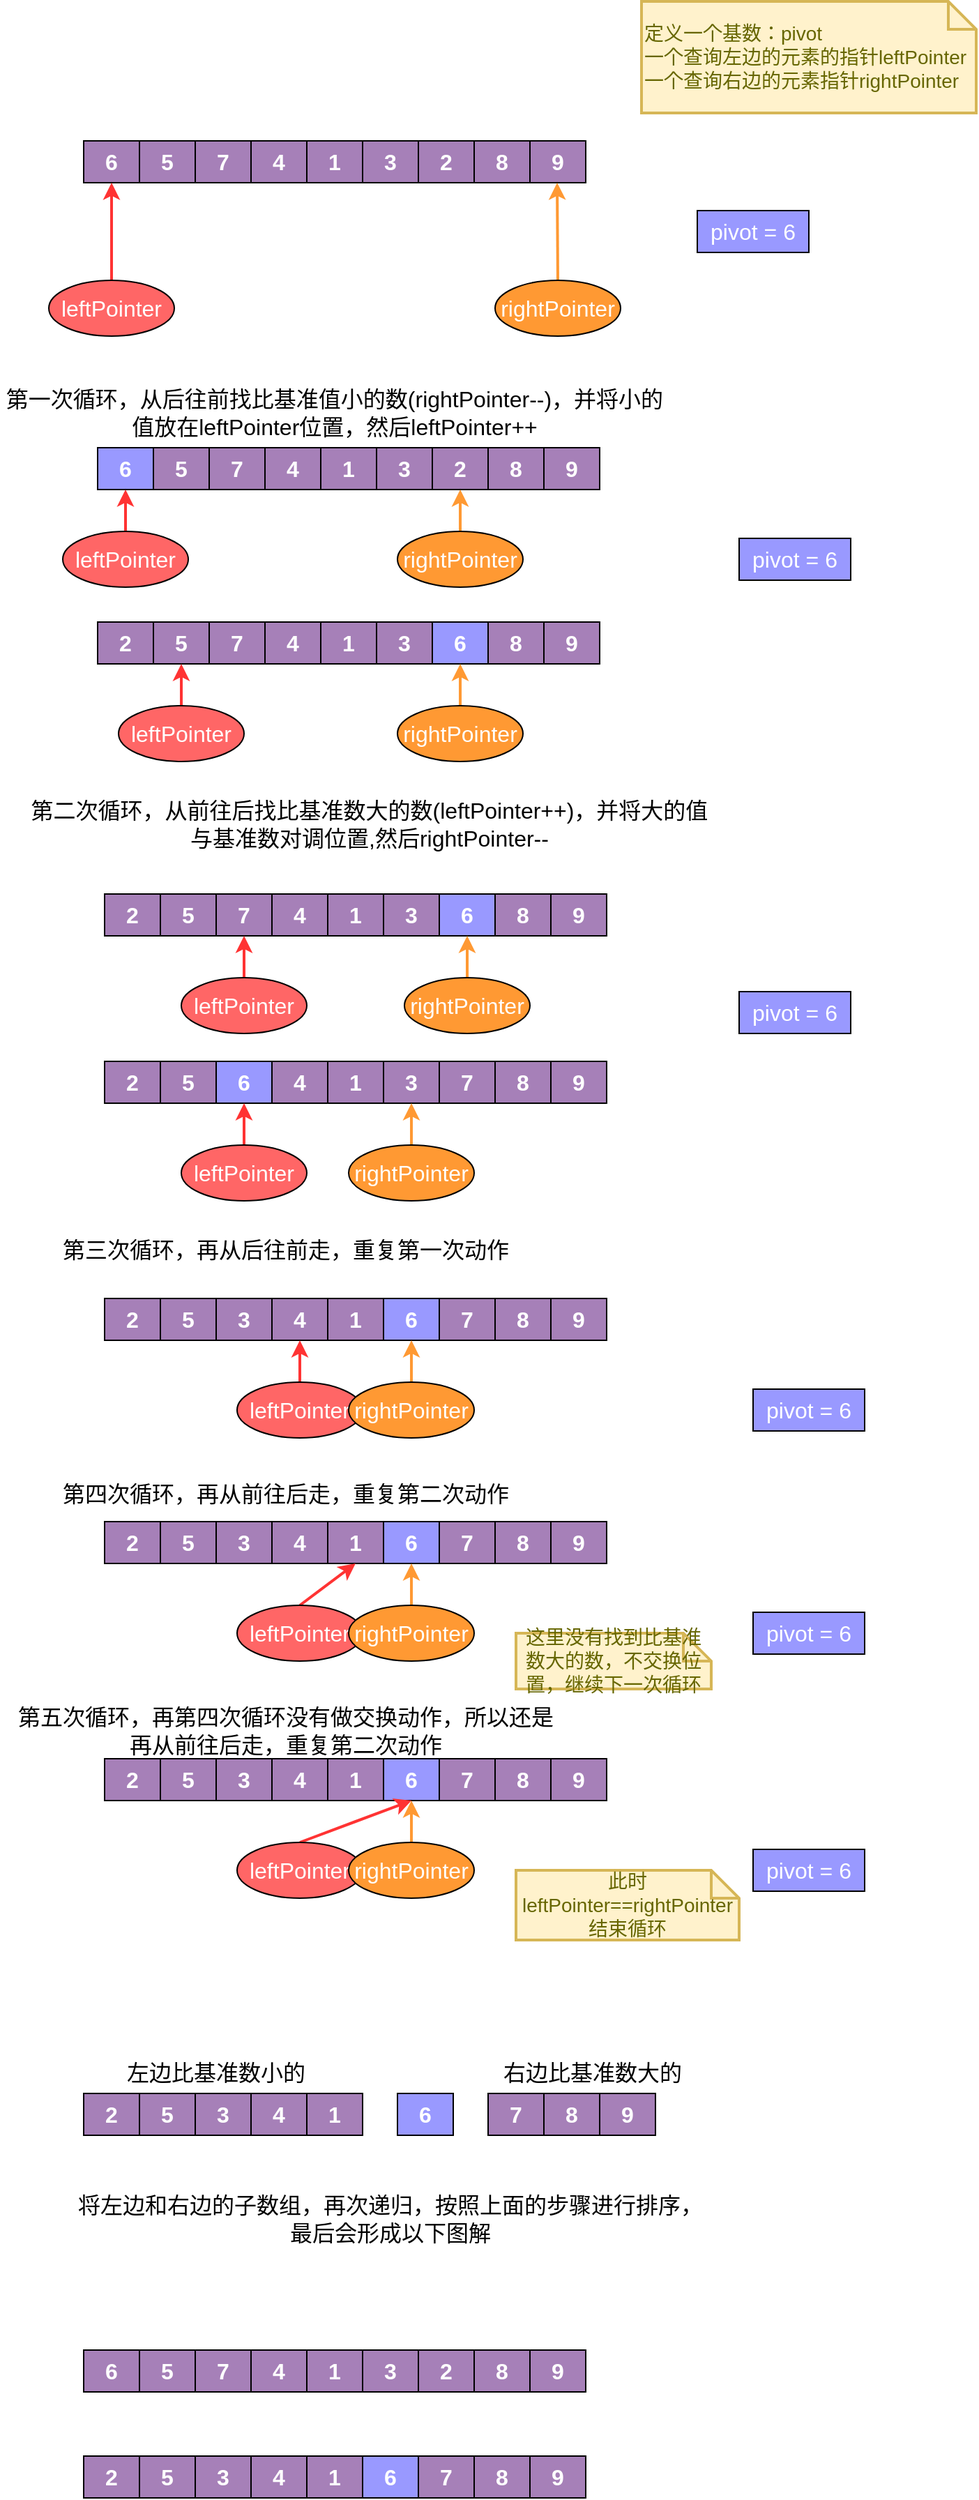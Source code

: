 <mxfile version="15.6.8" type="github">
  <diagram id="ATivfeKOni3P2LOzAWiQ" name="快速排序">
    <mxGraphModel dx="642" dy="460" grid="1" gridSize="10" guides="1" tooltips="1" connect="1" arrows="1" fold="1" page="1" pageScale="1" pageWidth="827" pageHeight="1169" math="0" shadow="0">
      <root>
        <mxCell id="0" />
        <mxCell id="1" parent="0" />
        <mxCell id="R9cgglhznIyMTxW2har4-1" value="6" style="rounded=0;whiteSpace=wrap;html=1;fillColor=#A680B8;fontColor=#FFFFFF;fontSize=16;fontStyle=1" vertex="1" parent="1">
          <mxGeometry x="90" y="140" width="40" height="30" as="geometry" />
        </mxCell>
        <mxCell id="R9cgglhznIyMTxW2har4-2" value="5" style="rounded=0;whiteSpace=wrap;html=1;fillColor=#A680B8;fontColor=#FFFFFF;fontSize=16;fontStyle=1" vertex="1" parent="1">
          <mxGeometry x="130" y="140" width="40" height="30" as="geometry" />
        </mxCell>
        <mxCell id="R9cgglhznIyMTxW2har4-3" value="7" style="rounded=0;whiteSpace=wrap;html=1;fillColor=#A680B8;fontColor=#FFFFFF;fontSize=16;fontStyle=1" vertex="1" parent="1">
          <mxGeometry x="170" y="140" width="40" height="30" as="geometry" />
        </mxCell>
        <mxCell id="R9cgglhznIyMTxW2har4-4" value="4" style="rounded=0;whiteSpace=wrap;html=1;fillColor=#A680B8;fontColor=#FFFFFF;fontSize=16;fontStyle=1" vertex="1" parent="1">
          <mxGeometry x="210" y="140" width="40" height="30" as="geometry" />
        </mxCell>
        <mxCell id="R9cgglhznIyMTxW2har4-5" value="1" style="rounded=0;whiteSpace=wrap;html=1;fillColor=#A680B8;fontColor=#FFFFFF;fontSize=16;fontStyle=1" vertex="1" parent="1">
          <mxGeometry x="250" y="140" width="40" height="30" as="geometry" />
        </mxCell>
        <mxCell id="R9cgglhznIyMTxW2har4-6" value="3" style="rounded=0;whiteSpace=wrap;html=1;fillColor=#A680B8;fontColor=#FFFFFF;fontSize=16;fontStyle=1" vertex="1" parent="1">
          <mxGeometry x="290" y="140" width="40" height="30" as="geometry" />
        </mxCell>
        <mxCell id="R9cgglhznIyMTxW2har4-7" value="2" style="rounded=0;whiteSpace=wrap;html=1;fillColor=#A680B8;fontColor=#FFFFFF;fontSize=16;fontStyle=1" vertex="1" parent="1">
          <mxGeometry x="330" y="140" width="40" height="30" as="geometry" />
        </mxCell>
        <mxCell id="R9cgglhznIyMTxW2har4-8" value="8" style="rounded=0;whiteSpace=wrap;html=1;fillColor=#A680B8;fontColor=#FFFFFF;fontSize=16;fontStyle=1" vertex="1" parent="1">
          <mxGeometry x="370" y="140" width="40" height="30" as="geometry" />
        </mxCell>
        <mxCell id="R9cgglhznIyMTxW2har4-9" value="9" style="rounded=0;whiteSpace=wrap;html=1;fillColor=#A680B8;fontColor=#FFFFFF;fontSize=16;fontStyle=1" vertex="1" parent="1">
          <mxGeometry x="410" y="140" width="40" height="30" as="geometry" />
        </mxCell>
        <mxCell id="R9cgglhznIyMTxW2har4-13" value="定义一个基数：pivot&lt;br&gt;一个查询左边的元素的指针leftPointer&lt;br&gt;一个查询右边的元素指针rightPointer" style="shape=note;strokeWidth=2;fontSize=14;size=20;whiteSpace=wrap;html=1;fillColor=#fff2cc;strokeColor=#d6b656;fontColor=#666600;rounded=0;verticalAlign=middle;align=left;" vertex="1" parent="1">
          <mxGeometry x="490" y="40" width="240" height="80" as="geometry" />
        </mxCell>
        <mxCell id="R9cgglhznIyMTxW2har4-14" value="pivot = 6" style="rounded=0;whiteSpace=wrap;html=1;fontSize=16;fontColor=#FFFFFF;fillColor=#9999FF;align=center;" vertex="1" parent="1">
          <mxGeometry x="530" y="190" width="80" height="30" as="geometry" />
        </mxCell>
        <mxCell id="R9cgglhznIyMTxW2har4-15" value="" style="endArrow=classic;html=1;rounded=0;fontSize=16;fontColor=#FFFFFF;entryX=0.5;entryY=1;entryDx=0;entryDy=0;strokeWidth=2;strokeColor=#FF3333;exitX=0.5;exitY=0;exitDx=0;exitDy=0;" edge="1" parent="1" source="R9cgglhznIyMTxW2har4-17" target="R9cgglhznIyMTxW2har4-1">
          <mxGeometry width="50" height="50" relative="1" as="geometry">
            <mxPoint x="110" y="220" as="sourcePoint" />
            <mxPoint x="110" y="280" as="targetPoint" />
          </mxGeometry>
        </mxCell>
        <mxCell id="R9cgglhznIyMTxW2har4-16" value="" style="endArrow=classic;html=1;rounded=0;fontSize=16;fontColor=#FFFFFF;entryX=0.5;entryY=1;entryDx=0;entryDy=0;strokeWidth=2;strokeColor=#FF9933;exitX=0.5;exitY=0;exitDx=0;exitDy=0;fillColor=#FFB366;" edge="1" parent="1" source="R9cgglhznIyMTxW2har4-18">
          <mxGeometry width="50" height="50" relative="1" as="geometry">
            <mxPoint x="429.5" y="240" as="sourcePoint" />
            <mxPoint x="429.5" y="170" as="targetPoint" />
          </mxGeometry>
        </mxCell>
        <mxCell id="R9cgglhznIyMTxW2har4-17" value="leftPointer" style="ellipse;whiteSpace=wrap;html=1;fontSize=16;fontColor=#FFFFFF;fillColor=#FF6666;align=center;" vertex="1" parent="1">
          <mxGeometry x="65" y="240" width="90" height="40" as="geometry" />
        </mxCell>
        <mxCell id="R9cgglhznIyMTxW2har4-18" value="rightPointer" style="ellipse;whiteSpace=wrap;html=1;fontSize=16;fontColor=#FFFFFF;fillColor=#FF9933;align=center;" vertex="1" parent="1">
          <mxGeometry x="385" y="240" width="90" height="40" as="geometry" />
        </mxCell>
        <mxCell id="R9cgglhznIyMTxW2har4-19" value="&lt;font color=&quot;#000000&quot;&gt;第一次循环，从后往前找比基准值小的数(rightPointer--)，并将小的值放在leftPointer位置，然后leftPointer++&lt;/font&gt;" style="text;html=1;strokeColor=none;fillColor=none;align=center;verticalAlign=middle;whiteSpace=wrap;rounded=0;fontSize=16;fontColor=#FFFFFF;" vertex="1" parent="1">
          <mxGeometry x="30" y="320" width="480" height="30" as="geometry" />
        </mxCell>
        <mxCell id="R9cgglhznIyMTxW2har4-21" value="6" style="rounded=0;whiteSpace=wrap;html=1;fillColor=#9999FF;fontColor=#FFFFFF;fontSize=16;fontStyle=1" vertex="1" parent="1">
          <mxGeometry x="100" y="360" width="40" height="30" as="geometry" />
        </mxCell>
        <mxCell id="R9cgglhznIyMTxW2har4-22" value="5" style="rounded=0;whiteSpace=wrap;html=1;fillColor=#A680B8;fontColor=#FFFFFF;fontSize=16;fontStyle=1" vertex="1" parent="1">
          <mxGeometry x="140" y="360" width="40" height="30" as="geometry" />
        </mxCell>
        <mxCell id="R9cgglhznIyMTxW2har4-23" value="7" style="rounded=0;whiteSpace=wrap;html=1;fillColor=#A680B8;fontColor=#FFFFFF;fontSize=16;fontStyle=1" vertex="1" parent="1">
          <mxGeometry x="180" y="360" width="40" height="30" as="geometry" />
        </mxCell>
        <mxCell id="R9cgglhznIyMTxW2har4-24" value="4" style="rounded=0;whiteSpace=wrap;html=1;fillColor=#A680B8;fontColor=#FFFFFF;fontSize=16;fontStyle=1" vertex="1" parent="1">
          <mxGeometry x="220" y="360" width="40" height="30" as="geometry" />
        </mxCell>
        <mxCell id="R9cgglhznIyMTxW2har4-25" value="1" style="rounded=0;whiteSpace=wrap;html=1;fillColor=#A680B8;fontColor=#FFFFFF;fontSize=16;fontStyle=1" vertex="1" parent="1">
          <mxGeometry x="260" y="360" width="40" height="30" as="geometry" />
        </mxCell>
        <mxCell id="R9cgglhznIyMTxW2har4-26" value="3" style="rounded=0;whiteSpace=wrap;html=1;fillColor=#A680B8;fontColor=#FFFFFF;fontSize=16;fontStyle=1" vertex="1" parent="1">
          <mxGeometry x="300" y="360" width="40" height="30" as="geometry" />
        </mxCell>
        <mxCell id="R9cgglhznIyMTxW2har4-27" value="2" style="rounded=0;whiteSpace=wrap;html=1;fillColor=#A680B8;fontColor=#FFFFFF;fontSize=16;fontStyle=1" vertex="1" parent="1">
          <mxGeometry x="340" y="360" width="40" height="30" as="geometry" />
        </mxCell>
        <mxCell id="R9cgglhznIyMTxW2har4-28" value="8" style="rounded=0;whiteSpace=wrap;html=1;fillColor=#A680B8;fontColor=#FFFFFF;fontSize=16;fontStyle=1" vertex="1" parent="1">
          <mxGeometry x="380" y="360" width="40" height="30" as="geometry" />
        </mxCell>
        <mxCell id="R9cgglhznIyMTxW2har4-29" value="9" style="rounded=0;whiteSpace=wrap;html=1;fillColor=#A680B8;fontColor=#FFFFFF;fontSize=16;fontStyle=1" vertex="1" parent="1">
          <mxGeometry x="420" y="360" width="40" height="30" as="geometry" />
        </mxCell>
        <mxCell id="R9cgglhznIyMTxW2har4-30" value="" style="endArrow=classic;html=1;rounded=0;fontSize=16;fontColor=#FFFFFF;entryX=0.5;entryY=1;entryDx=0;entryDy=0;strokeWidth=2;strokeColor=#FF3333;exitX=0.5;exitY=0;exitDx=0;exitDy=0;" edge="1" parent="1" source="R9cgglhznIyMTxW2har4-32" target="R9cgglhznIyMTxW2har4-21">
          <mxGeometry width="50" height="50" relative="1" as="geometry">
            <mxPoint x="120" y="440" as="sourcePoint" />
            <mxPoint x="120" y="500" as="targetPoint" />
          </mxGeometry>
        </mxCell>
        <mxCell id="R9cgglhznIyMTxW2har4-31" value="" style="endArrow=classic;html=1;rounded=0;fontSize=16;fontColor=#FFFFFF;entryX=0.5;entryY=1;entryDx=0;entryDy=0;strokeWidth=2;strokeColor=#FF9933;exitX=0.5;exitY=0;exitDx=0;exitDy=0;fillColor=#FFB366;" edge="1" parent="1" source="R9cgglhznIyMTxW2har4-33" target="R9cgglhznIyMTxW2har4-27">
          <mxGeometry width="50" height="50" relative="1" as="geometry">
            <mxPoint x="439.5" y="460" as="sourcePoint" />
            <mxPoint x="439.5" y="390" as="targetPoint" />
          </mxGeometry>
        </mxCell>
        <mxCell id="R9cgglhznIyMTxW2har4-32" value="leftPointer" style="ellipse;whiteSpace=wrap;html=1;fontSize=16;fontColor=#FFFFFF;fillColor=#FF6666;align=center;" vertex="1" parent="1">
          <mxGeometry x="75" y="420" width="90" height="40" as="geometry" />
        </mxCell>
        <mxCell id="R9cgglhznIyMTxW2har4-33" value="rightPointer" style="ellipse;whiteSpace=wrap;html=1;fontSize=16;fontColor=#FFFFFF;fillColor=#FF9933;align=center;" vertex="1" parent="1">
          <mxGeometry x="315" y="420" width="90" height="40" as="geometry" />
        </mxCell>
        <mxCell id="R9cgglhznIyMTxW2har4-34" value="pivot = 6" style="rounded=0;whiteSpace=wrap;html=1;fontSize=16;fontColor=#FFFFFF;fillColor=#9999FF;align=center;" vertex="1" parent="1">
          <mxGeometry x="560" y="425" width="80" height="30" as="geometry" />
        </mxCell>
        <mxCell id="R9cgglhznIyMTxW2har4-35" value="2" style="rounded=0;whiteSpace=wrap;html=1;fillColor=#A680B8;fontColor=#FFFFFF;fontSize=16;fontStyle=1" vertex="1" parent="1">
          <mxGeometry x="100" y="485" width="40" height="30" as="geometry" />
        </mxCell>
        <mxCell id="R9cgglhznIyMTxW2har4-36" value="5" style="rounded=0;whiteSpace=wrap;html=1;fillColor=#A680B8;fontColor=#FFFFFF;fontSize=16;fontStyle=1" vertex="1" parent="1">
          <mxGeometry x="140" y="485" width="40" height="30" as="geometry" />
        </mxCell>
        <mxCell id="R9cgglhznIyMTxW2har4-37" value="7" style="rounded=0;whiteSpace=wrap;html=1;fillColor=#A680B8;fontColor=#FFFFFF;fontSize=16;fontStyle=1" vertex="1" parent="1">
          <mxGeometry x="180" y="485" width="40" height="30" as="geometry" />
        </mxCell>
        <mxCell id="R9cgglhznIyMTxW2har4-38" value="4" style="rounded=0;whiteSpace=wrap;html=1;fillColor=#A680B8;fontColor=#FFFFFF;fontSize=16;fontStyle=1" vertex="1" parent="1">
          <mxGeometry x="220" y="485" width="40" height="30" as="geometry" />
        </mxCell>
        <mxCell id="R9cgglhznIyMTxW2har4-39" value="1" style="rounded=0;whiteSpace=wrap;html=1;fillColor=#A680B8;fontColor=#FFFFFF;fontSize=16;fontStyle=1" vertex="1" parent="1">
          <mxGeometry x="260" y="485" width="40" height="30" as="geometry" />
        </mxCell>
        <mxCell id="R9cgglhznIyMTxW2har4-40" value="3" style="rounded=0;whiteSpace=wrap;html=1;fillColor=#A680B8;fontColor=#FFFFFF;fontSize=16;fontStyle=1" vertex="1" parent="1">
          <mxGeometry x="300" y="485" width="40" height="30" as="geometry" />
        </mxCell>
        <mxCell id="R9cgglhznIyMTxW2har4-41" value="6" style="rounded=0;whiteSpace=wrap;html=1;fillColor=#9999FF;fontColor=#FFFFFF;fontSize=16;fontStyle=1" vertex="1" parent="1">
          <mxGeometry x="340" y="485" width="40" height="30" as="geometry" />
        </mxCell>
        <mxCell id="R9cgglhznIyMTxW2har4-42" value="8" style="rounded=0;whiteSpace=wrap;html=1;fillColor=#A680B8;fontColor=#FFFFFF;fontSize=16;fontStyle=1" vertex="1" parent="1">
          <mxGeometry x="380" y="485" width="40" height="30" as="geometry" />
        </mxCell>
        <mxCell id="R9cgglhznIyMTxW2har4-43" value="9" style="rounded=0;whiteSpace=wrap;html=1;fillColor=#A680B8;fontColor=#FFFFFF;fontSize=16;fontStyle=1" vertex="1" parent="1">
          <mxGeometry x="420" y="485" width="40" height="30" as="geometry" />
        </mxCell>
        <mxCell id="R9cgglhznIyMTxW2har4-44" value="" style="endArrow=classic;html=1;rounded=0;fontSize=16;fontColor=#FFFFFF;entryX=0.5;entryY=1;entryDx=0;entryDy=0;strokeWidth=2;strokeColor=#FF3333;exitX=0.5;exitY=0;exitDx=0;exitDy=0;" edge="1" parent="1" source="R9cgglhznIyMTxW2har4-46" target="R9cgglhznIyMTxW2har4-36">
          <mxGeometry width="50" height="50" relative="1" as="geometry">
            <mxPoint x="120" y="565" as="sourcePoint" />
            <mxPoint x="120" y="625" as="targetPoint" />
          </mxGeometry>
        </mxCell>
        <mxCell id="R9cgglhznIyMTxW2har4-45" value="" style="endArrow=classic;html=1;rounded=0;fontSize=16;fontColor=#FFFFFF;entryX=0.5;entryY=1;entryDx=0;entryDy=0;strokeWidth=2;strokeColor=#FF9933;exitX=0.5;exitY=0;exitDx=0;exitDy=0;fillColor=#FFB366;" edge="1" parent="1" source="R9cgglhznIyMTxW2har4-47" target="R9cgglhznIyMTxW2har4-41">
          <mxGeometry width="50" height="50" relative="1" as="geometry">
            <mxPoint x="439.5" y="585" as="sourcePoint" />
            <mxPoint x="439.5" y="515" as="targetPoint" />
          </mxGeometry>
        </mxCell>
        <mxCell id="R9cgglhznIyMTxW2har4-46" value="leftPointer" style="ellipse;whiteSpace=wrap;html=1;fontSize=16;fontColor=#FFFFFF;fillColor=#FF6666;align=center;" vertex="1" parent="1">
          <mxGeometry x="115" y="545" width="90" height="40" as="geometry" />
        </mxCell>
        <mxCell id="R9cgglhznIyMTxW2har4-47" value="rightPointer" style="ellipse;whiteSpace=wrap;html=1;fontSize=16;fontColor=#FFFFFF;fillColor=#FF9933;align=center;" vertex="1" parent="1">
          <mxGeometry x="315" y="545" width="90" height="40" as="geometry" />
        </mxCell>
        <mxCell id="R9cgglhznIyMTxW2har4-48" value="第二次循环，从前往后找比基准数大的数(leftPointer++)，并将大的值与基准数对调位置,然后rightPointer--" style="text;html=1;strokeColor=none;fillColor=none;align=center;verticalAlign=middle;whiteSpace=wrap;rounded=0;fontSize=16;fontColor=#000000;" vertex="1" parent="1">
          <mxGeometry x="50" y="610" width="490" height="40" as="geometry" />
        </mxCell>
        <mxCell id="R9cgglhznIyMTxW2har4-49" value="2" style="rounded=0;whiteSpace=wrap;html=1;fillColor=#A680B8;fontColor=#FFFFFF;fontSize=16;fontStyle=1" vertex="1" parent="1">
          <mxGeometry x="105" y="680" width="40" height="30" as="geometry" />
        </mxCell>
        <mxCell id="R9cgglhznIyMTxW2har4-50" value="5" style="rounded=0;whiteSpace=wrap;html=1;fillColor=#A680B8;fontColor=#FFFFFF;fontSize=16;fontStyle=1" vertex="1" parent="1">
          <mxGeometry x="145" y="680" width="40" height="30" as="geometry" />
        </mxCell>
        <mxCell id="R9cgglhznIyMTxW2har4-51" value="7" style="rounded=0;whiteSpace=wrap;html=1;fillColor=#A680B8;fontColor=#FFFFFF;fontSize=16;fontStyle=1" vertex="1" parent="1">
          <mxGeometry x="185" y="680" width="40" height="30" as="geometry" />
        </mxCell>
        <mxCell id="R9cgglhznIyMTxW2har4-52" value="4" style="rounded=0;whiteSpace=wrap;html=1;fillColor=#A680B8;fontColor=#FFFFFF;fontSize=16;fontStyle=1" vertex="1" parent="1">
          <mxGeometry x="225" y="680" width="40" height="30" as="geometry" />
        </mxCell>
        <mxCell id="R9cgglhznIyMTxW2har4-53" value="1" style="rounded=0;whiteSpace=wrap;html=1;fillColor=#A680B8;fontColor=#FFFFFF;fontSize=16;fontStyle=1" vertex="1" parent="1">
          <mxGeometry x="265" y="680" width="40" height="30" as="geometry" />
        </mxCell>
        <mxCell id="R9cgglhznIyMTxW2har4-54" value="3" style="rounded=0;whiteSpace=wrap;html=1;fillColor=#A680B8;fontColor=#FFFFFF;fontSize=16;fontStyle=1" vertex="1" parent="1">
          <mxGeometry x="305" y="680" width="40" height="30" as="geometry" />
        </mxCell>
        <mxCell id="R9cgglhznIyMTxW2har4-55" value="6" style="rounded=0;whiteSpace=wrap;html=1;fillColor=#9999FF;fontColor=#FFFFFF;fontSize=16;fontStyle=1" vertex="1" parent="1">
          <mxGeometry x="345" y="680" width="40" height="30" as="geometry" />
        </mxCell>
        <mxCell id="R9cgglhznIyMTxW2har4-56" value="8" style="rounded=0;whiteSpace=wrap;html=1;fillColor=#A680B8;fontColor=#FFFFFF;fontSize=16;fontStyle=1" vertex="1" parent="1">
          <mxGeometry x="385" y="680" width="40" height="30" as="geometry" />
        </mxCell>
        <mxCell id="R9cgglhznIyMTxW2har4-57" value="9" style="rounded=0;whiteSpace=wrap;html=1;fillColor=#A680B8;fontColor=#FFFFFF;fontSize=16;fontStyle=1" vertex="1" parent="1">
          <mxGeometry x="425" y="680" width="40" height="30" as="geometry" />
        </mxCell>
        <mxCell id="R9cgglhznIyMTxW2har4-58" value="" style="endArrow=classic;html=1;rounded=0;fontSize=16;fontColor=#FFFFFF;entryX=0.5;entryY=1;entryDx=0;entryDy=0;strokeWidth=2;strokeColor=#FF3333;exitX=0.5;exitY=0;exitDx=0;exitDy=0;" edge="1" parent="1" source="R9cgglhznIyMTxW2har4-60" target="R9cgglhznIyMTxW2har4-51">
          <mxGeometry width="50" height="50" relative="1" as="geometry">
            <mxPoint x="125" y="760" as="sourcePoint" />
            <mxPoint x="125" y="820" as="targetPoint" />
          </mxGeometry>
        </mxCell>
        <mxCell id="R9cgglhznIyMTxW2har4-59" value="" style="endArrow=classic;html=1;rounded=0;fontSize=16;fontColor=#FFFFFF;entryX=0.5;entryY=1;entryDx=0;entryDy=0;strokeWidth=2;strokeColor=#FF9933;exitX=0.5;exitY=0;exitDx=0;exitDy=0;fillColor=#FFB366;" edge="1" parent="1" source="R9cgglhznIyMTxW2har4-61" target="R9cgglhznIyMTxW2har4-55">
          <mxGeometry width="50" height="50" relative="1" as="geometry">
            <mxPoint x="444.5" y="780" as="sourcePoint" />
            <mxPoint x="444.5" y="710" as="targetPoint" />
          </mxGeometry>
        </mxCell>
        <mxCell id="R9cgglhznIyMTxW2har4-60" value="leftPointer" style="ellipse;whiteSpace=wrap;html=1;fontSize=16;fontColor=#FFFFFF;fillColor=#FF6666;align=center;" vertex="1" parent="1">
          <mxGeometry x="160" y="740" width="90" height="40" as="geometry" />
        </mxCell>
        <mxCell id="R9cgglhznIyMTxW2har4-61" value="rightPointer" style="ellipse;whiteSpace=wrap;html=1;fontSize=16;fontColor=#FFFFFF;fillColor=#FF9933;align=center;" vertex="1" parent="1">
          <mxGeometry x="320" y="740" width="90" height="40" as="geometry" />
        </mxCell>
        <mxCell id="R9cgglhznIyMTxW2har4-62" value="pivot = 6" style="rounded=0;whiteSpace=wrap;html=1;fontSize=16;fontColor=#FFFFFF;fillColor=#9999FF;align=center;" vertex="1" parent="1">
          <mxGeometry x="560" y="750" width="80" height="30" as="geometry" />
        </mxCell>
        <mxCell id="R9cgglhznIyMTxW2har4-63" value="2" style="rounded=0;whiteSpace=wrap;html=1;fillColor=#A680B8;fontColor=#FFFFFF;fontSize=16;fontStyle=1" vertex="1" parent="1">
          <mxGeometry x="105" y="800" width="40" height="30" as="geometry" />
        </mxCell>
        <mxCell id="R9cgglhznIyMTxW2har4-64" value="5" style="rounded=0;whiteSpace=wrap;html=1;fillColor=#A680B8;fontColor=#FFFFFF;fontSize=16;fontStyle=1" vertex="1" parent="1">
          <mxGeometry x="145" y="800" width="40" height="30" as="geometry" />
        </mxCell>
        <mxCell id="R9cgglhznIyMTxW2har4-65" value="7" style="rounded=0;whiteSpace=wrap;html=1;fillColor=#A680B8;fontColor=#FFFFFF;fontSize=16;fontStyle=1" vertex="1" parent="1">
          <mxGeometry x="345" y="800" width="40" height="30" as="geometry" />
        </mxCell>
        <mxCell id="R9cgglhznIyMTxW2har4-66" value="4" style="rounded=0;whiteSpace=wrap;html=1;fillColor=#A680B8;fontColor=#FFFFFF;fontSize=16;fontStyle=1" vertex="1" parent="1">
          <mxGeometry x="225" y="800" width="40" height="30" as="geometry" />
        </mxCell>
        <mxCell id="R9cgglhznIyMTxW2har4-67" value="1" style="rounded=0;whiteSpace=wrap;html=1;fillColor=#A680B8;fontColor=#FFFFFF;fontSize=16;fontStyle=1" vertex="1" parent="1">
          <mxGeometry x="265" y="800" width="40" height="30" as="geometry" />
        </mxCell>
        <mxCell id="R9cgglhznIyMTxW2har4-68" value="3" style="rounded=0;whiteSpace=wrap;html=1;fillColor=#A680B8;fontColor=#FFFFFF;fontSize=16;fontStyle=1" vertex="1" parent="1">
          <mxGeometry x="305" y="800" width="40" height="30" as="geometry" />
        </mxCell>
        <mxCell id="R9cgglhznIyMTxW2har4-69" value="6" style="rounded=0;whiteSpace=wrap;html=1;fillColor=#9999FF;fontColor=#FFFFFF;fontSize=16;fontStyle=1" vertex="1" parent="1">
          <mxGeometry x="185" y="800" width="40" height="30" as="geometry" />
        </mxCell>
        <mxCell id="R9cgglhznIyMTxW2har4-70" value="8" style="rounded=0;whiteSpace=wrap;html=1;fillColor=#A680B8;fontColor=#FFFFFF;fontSize=16;fontStyle=1" vertex="1" parent="1">
          <mxGeometry x="385" y="800" width="40" height="30" as="geometry" />
        </mxCell>
        <mxCell id="R9cgglhznIyMTxW2har4-71" value="9" style="rounded=0;whiteSpace=wrap;html=1;fillColor=#A680B8;fontColor=#FFFFFF;fontSize=16;fontStyle=1" vertex="1" parent="1">
          <mxGeometry x="425" y="800" width="40" height="30" as="geometry" />
        </mxCell>
        <mxCell id="R9cgglhznIyMTxW2har4-72" value="" style="endArrow=classic;html=1;rounded=0;fontSize=16;fontColor=#FFFFFF;strokeWidth=2;strokeColor=#FF3333;exitX=0.5;exitY=0;exitDx=0;exitDy=0;entryX=0.5;entryY=1;entryDx=0;entryDy=0;" edge="1" parent="1" source="R9cgglhznIyMTxW2har4-74" target="R9cgglhznIyMTxW2har4-69">
          <mxGeometry width="50" height="50" relative="1" as="geometry">
            <mxPoint x="125" y="880" as="sourcePoint" />
            <mxPoint x="250" y="850" as="targetPoint" />
          </mxGeometry>
        </mxCell>
        <mxCell id="R9cgglhznIyMTxW2har4-73" value="" style="endArrow=classic;html=1;rounded=0;fontSize=16;fontColor=#FFFFFF;strokeWidth=2;strokeColor=#FF9933;exitX=0.5;exitY=0;exitDx=0;exitDy=0;fillColor=#FFB366;entryX=0.5;entryY=1;entryDx=0;entryDy=0;" edge="1" parent="1" source="R9cgglhznIyMTxW2har4-75" target="R9cgglhznIyMTxW2har4-68">
          <mxGeometry width="50" height="50" relative="1" as="geometry">
            <mxPoint x="444.5" y="900" as="sourcePoint" />
            <mxPoint x="365" y="940" as="targetPoint" />
          </mxGeometry>
        </mxCell>
        <mxCell id="R9cgglhznIyMTxW2har4-74" value="leftPointer" style="ellipse;whiteSpace=wrap;html=1;fontSize=16;fontColor=#FFFFFF;fillColor=#FF6666;align=center;" vertex="1" parent="1">
          <mxGeometry x="160" y="860" width="90" height="40" as="geometry" />
        </mxCell>
        <mxCell id="R9cgglhznIyMTxW2har4-75" value="rightPointer" style="ellipse;whiteSpace=wrap;html=1;fontSize=16;fontColor=#FFFFFF;fillColor=#FF9933;align=center;" vertex="1" parent="1">
          <mxGeometry x="280" y="860" width="90" height="40" as="geometry" />
        </mxCell>
        <mxCell id="R9cgglhznIyMTxW2har4-76" value="第三次循环，再从后往前走，重复第一次动作" style="text;html=1;strokeColor=none;fillColor=none;align=center;verticalAlign=middle;whiteSpace=wrap;rounded=0;fontSize=16;fontColor=#000000;" vertex="1" parent="1">
          <mxGeometry x="70" y="920" width="330" height="30" as="geometry" />
        </mxCell>
        <mxCell id="R9cgglhznIyMTxW2har4-77" value="2" style="rounded=0;whiteSpace=wrap;html=1;fillColor=#A680B8;fontColor=#FFFFFF;fontSize=16;fontStyle=1" vertex="1" parent="1">
          <mxGeometry x="105" y="970" width="40" height="30" as="geometry" />
        </mxCell>
        <mxCell id="R9cgglhznIyMTxW2har4-78" value="5" style="rounded=0;whiteSpace=wrap;html=1;fillColor=#A680B8;fontColor=#FFFFFF;fontSize=16;fontStyle=1" vertex="1" parent="1">
          <mxGeometry x="145" y="970" width="40" height="30" as="geometry" />
        </mxCell>
        <mxCell id="R9cgglhznIyMTxW2har4-79" value="7" style="rounded=0;whiteSpace=wrap;html=1;fillColor=#A680B8;fontColor=#FFFFFF;fontSize=16;fontStyle=1" vertex="1" parent="1">
          <mxGeometry x="345" y="970" width="40" height="30" as="geometry" />
        </mxCell>
        <mxCell id="R9cgglhznIyMTxW2har4-80" value="4" style="rounded=0;whiteSpace=wrap;html=1;fillColor=#A680B8;fontColor=#FFFFFF;fontSize=16;fontStyle=1" vertex="1" parent="1">
          <mxGeometry x="225" y="970" width="40" height="30" as="geometry" />
        </mxCell>
        <mxCell id="R9cgglhznIyMTxW2har4-81" value="1" style="rounded=0;whiteSpace=wrap;html=1;fillColor=#A680B8;fontColor=#FFFFFF;fontSize=16;fontStyle=1" vertex="1" parent="1">
          <mxGeometry x="265" y="970" width="40" height="30" as="geometry" />
        </mxCell>
        <mxCell id="R9cgglhznIyMTxW2har4-82" value="3" style="rounded=0;whiteSpace=wrap;html=1;fillColor=#A680B8;fontColor=#FFFFFF;fontSize=16;fontStyle=1" vertex="1" parent="1">
          <mxGeometry x="185" y="970" width="40" height="30" as="geometry" />
        </mxCell>
        <mxCell id="R9cgglhznIyMTxW2har4-83" value="6" style="rounded=0;whiteSpace=wrap;html=1;fillColor=#9999FF;fontColor=#FFFFFF;fontSize=16;fontStyle=1" vertex="1" parent="1">
          <mxGeometry x="305" y="970" width="40" height="30" as="geometry" />
        </mxCell>
        <mxCell id="R9cgglhznIyMTxW2har4-84" value="8" style="rounded=0;whiteSpace=wrap;html=1;fillColor=#A680B8;fontColor=#FFFFFF;fontSize=16;fontStyle=1" vertex="1" parent="1">
          <mxGeometry x="385" y="970" width="40" height="30" as="geometry" />
        </mxCell>
        <mxCell id="R9cgglhznIyMTxW2har4-85" value="9" style="rounded=0;whiteSpace=wrap;html=1;fillColor=#A680B8;fontColor=#FFFFFF;fontSize=16;fontStyle=1" vertex="1" parent="1">
          <mxGeometry x="425" y="970" width="40" height="30" as="geometry" />
        </mxCell>
        <mxCell id="R9cgglhznIyMTxW2har4-86" value="" style="endArrow=classic;html=1;rounded=0;fontSize=16;fontColor=#FFFFFF;strokeWidth=2;strokeColor=#FF3333;exitX=0.5;exitY=0;exitDx=0;exitDy=0;entryX=0.5;entryY=1;entryDx=0;entryDy=0;" edge="1" parent="1" source="R9cgglhznIyMTxW2har4-88" target="R9cgglhznIyMTxW2har4-80">
          <mxGeometry width="50" height="50" relative="1" as="geometry">
            <mxPoint x="125" y="1050" as="sourcePoint" />
            <mxPoint x="250" y="1020" as="targetPoint" />
          </mxGeometry>
        </mxCell>
        <mxCell id="R9cgglhznIyMTxW2har4-87" value="" style="endArrow=classic;html=1;rounded=0;fontSize=16;fontColor=#FFFFFF;strokeWidth=2;strokeColor=#FF9933;exitX=0.5;exitY=0;exitDx=0;exitDy=0;fillColor=#FFB366;entryX=0.5;entryY=1;entryDx=0;entryDy=0;" edge="1" parent="1" source="R9cgglhznIyMTxW2har4-89" target="R9cgglhznIyMTxW2har4-83">
          <mxGeometry width="50" height="50" relative="1" as="geometry">
            <mxPoint x="444.5" y="1070" as="sourcePoint" />
            <mxPoint x="365" y="1110" as="targetPoint" />
          </mxGeometry>
        </mxCell>
        <mxCell id="R9cgglhznIyMTxW2har4-88" value="leftPointer" style="ellipse;whiteSpace=wrap;html=1;fontSize=16;fontColor=#FFFFFF;fillColor=#FF6666;align=center;" vertex="1" parent="1">
          <mxGeometry x="200" y="1030" width="90" height="40" as="geometry" />
        </mxCell>
        <mxCell id="R9cgglhznIyMTxW2har4-89" value="rightPointer" style="ellipse;whiteSpace=wrap;html=1;fontSize=16;fontColor=#FFFFFF;fillColor=#FF9933;align=center;" vertex="1" parent="1">
          <mxGeometry x="280" y="1030" width="90" height="40" as="geometry" />
        </mxCell>
        <mxCell id="R9cgglhznIyMTxW2har4-90" value="pivot = 6" style="rounded=0;whiteSpace=wrap;html=1;fontSize=16;fontColor=#FFFFFF;fillColor=#9999FF;align=center;" vertex="1" parent="1">
          <mxGeometry x="570" y="1035" width="80" height="30" as="geometry" />
        </mxCell>
        <mxCell id="R9cgglhznIyMTxW2har4-91" value="第四次循环，再从前往后走，重复第二次动作" style="text;html=1;strokeColor=none;fillColor=none;align=center;verticalAlign=middle;whiteSpace=wrap;rounded=0;fontSize=16;fontColor=#000000;" vertex="1" parent="1">
          <mxGeometry x="35" y="1090" width="400" height="40" as="geometry" />
        </mxCell>
        <mxCell id="R9cgglhznIyMTxW2har4-93" value="2" style="rounded=0;whiteSpace=wrap;html=1;fillColor=#A680B8;fontColor=#FFFFFF;fontSize=16;fontStyle=1" vertex="1" parent="1">
          <mxGeometry x="105" y="1130" width="40" height="30" as="geometry" />
        </mxCell>
        <mxCell id="R9cgglhznIyMTxW2har4-94" value="5" style="rounded=0;whiteSpace=wrap;html=1;fillColor=#A680B8;fontColor=#FFFFFF;fontSize=16;fontStyle=1" vertex="1" parent="1">
          <mxGeometry x="145" y="1130" width="40" height="30" as="geometry" />
        </mxCell>
        <mxCell id="R9cgglhznIyMTxW2har4-95" value="7" style="rounded=0;whiteSpace=wrap;html=1;fillColor=#A680B8;fontColor=#FFFFFF;fontSize=16;fontStyle=1" vertex="1" parent="1">
          <mxGeometry x="345" y="1130" width="40" height="30" as="geometry" />
        </mxCell>
        <mxCell id="R9cgglhznIyMTxW2har4-96" value="4" style="rounded=0;whiteSpace=wrap;html=1;fillColor=#A680B8;fontColor=#FFFFFF;fontSize=16;fontStyle=1" vertex="1" parent="1">
          <mxGeometry x="225" y="1130" width="40" height="30" as="geometry" />
        </mxCell>
        <mxCell id="R9cgglhznIyMTxW2har4-97" value="1" style="rounded=0;whiteSpace=wrap;html=1;fillColor=#A680B8;fontColor=#FFFFFF;fontSize=16;fontStyle=1" vertex="1" parent="1">
          <mxGeometry x="265" y="1130" width="40" height="30" as="geometry" />
        </mxCell>
        <mxCell id="R9cgglhznIyMTxW2har4-98" value="3" style="rounded=0;whiteSpace=wrap;html=1;fillColor=#A680B8;fontColor=#FFFFFF;fontSize=16;fontStyle=1" vertex="1" parent="1">
          <mxGeometry x="185" y="1130" width="40" height="30" as="geometry" />
        </mxCell>
        <mxCell id="R9cgglhznIyMTxW2har4-99" value="6" style="rounded=0;whiteSpace=wrap;html=1;fillColor=#9999FF;fontColor=#FFFFFF;fontSize=16;fontStyle=1" vertex="1" parent="1">
          <mxGeometry x="305" y="1130" width="40" height="30" as="geometry" />
        </mxCell>
        <mxCell id="R9cgglhznIyMTxW2har4-100" value="8" style="rounded=0;whiteSpace=wrap;html=1;fillColor=#A680B8;fontColor=#FFFFFF;fontSize=16;fontStyle=1" vertex="1" parent="1">
          <mxGeometry x="385" y="1130" width="40" height="30" as="geometry" />
        </mxCell>
        <mxCell id="R9cgglhznIyMTxW2har4-101" value="9" style="rounded=0;whiteSpace=wrap;html=1;fillColor=#A680B8;fontColor=#FFFFFF;fontSize=16;fontStyle=1" vertex="1" parent="1">
          <mxGeometry x="425" y="1130" width="40" height="30" as="geometry" />
        </mxCell>
        <mxCell id="R9cgglhznIyMTxW2har4-102" value="" style="endArrow=classic;html=1;rounded=0;fontSize=16;fontColor=#FFFFFF;strokeWidth=2;strokeColor=#FF3333;exitX=0.5;exitY=0;exitDx=0;exitDy=0;entryX=0.5;entryY=1;entryDx=0;entryDy=0;" edge="1" parent="1" source="R9cgglhznIyMTxW2har4-104" target="R9cgglhznIyMTxW2har4-97">
          <mxGeometry width="50" height="50" relative="1" as="geometry">
            <mxPoint x="125" y="1210" as="sourcePoint" />
            <mxPoint x="250" y="1180" as="targetPoint" />
          </mxGeometry>
        </mxCell>
        <mxCell id="R9cgglhznIyMTxW2har4-103" value="" style="endArrow=classic;html=1;rounded=0;fontSize=16;fontColor=#FFFFFF;strokeWidth=2;strokeColor=#FF9933;exitX=0.5;exitY=0;exitDx=0;exitDy=0;fillColor=#FFB366;entryX=0.5;entryY=1;entryDx=0;entryDy=0;" edge="1" parent="1" source="R9cgglhznIyMTxW2har4-105" target="R9cgglhznIyMTxW2har4-99">
          <mxGeometry width="50" height="50" relative="1" as="geometry">
            <mxPoint x="444.5" y="1230" as="sourcePoint" />
            <mxPoint x="365" y="1270" as="targetPoint" />
          </mxGeometry>
        </mxCell>
        <mxCell id="R9cgglhznIyMTxW2har4-104" value="leftPointer" style="ellipse;whiteSpace=wrap;html=1;fontSize=16;fontColor=#FFFFFF;fillColor=#FF6666;align=center;" vertex="1" parent="1">
          <mxGeometry x="200" y="1190" width="90" height="40" as="geometry" />
        </mxCell>
        <mxCell id="R9cgglhznIyMTxW2har4-105" value="rightPointer" style="ellipse;whiteSpace=wrap;html=1;fontSize=16;fontColor=#FFFFFF;fillColor=#FF9933;align=center;" vertex="1" parent="1">
          <mxGeometry x="280" y="1190" width="90" height="40" as="geometry" />
        </mxCell>
        <mxCell id="R9cgglhznIyMTxW2har4-106" value="pivot = 6" style="rounded=0;whiteSpace=wrap;html=1;fontSize=16;fontColor=#FFFFFF;fillColor=#9999FF;align=center;" vertex="1" parent="1">
          <mxGeometry x="570" y="1195" width="80" height="30" as="geometry" />
        </mxCell>
        <mxCell id="R9cgglhznIyMTxW2har4-107" value="这里没有找到比基准数大的数，不交换位置，继续下一次循环" style="shape=note;strokeWidth=2;fontSize=14;size=20;whiteSpace=wrap;html=1;fillColor=#fff2cc;strokeColor=#d6b656;fontColor=#666600;rounded=0;verticalAlign=middle;" vertex="1" parent="1">
          <mxGeometry x="400" y="1210" width="140" height="40" as="geometry" />
        </mxCell>
        <mxCell id="R9cgglhznIyMTxW2har4-108" value="第五次循环，再第四次循环没有做交换动作，所以还是再从前往后走，重复第二次动作" style="text;html=1;strokeColor=none;fillColor=none;align=center;verticalAlign=middle;whiteSpace=wrap;rounded=0;fontSize=16;fontColor=#000000;" vertex="1" parent="1">
          <mxGeometry x="35" y="1260" width="400" height="40" as="geometry" />
        </mxCell>
        <mxCell id="R9cgglhznIyMTxW2har4-109" value="2" style="rounded=0;whiteSpace=wrap;html=1;fillColor=#A680B8;fontColor=#FFFFFF;fontSize=16;fontStyle=1" vertex="1" parent="1">
          <mxGeometry x="105" y="1300" width="40" height="30" as="geometry" />
        </mxCell>
        <mxCell id="R9cgglhznIyMTxW2har4-110" value="5" style="rounded=0;whiteSpace=wrap;html=1;fillColor=#A680B8;fontColor=#FFFFFF;fontSize=16;fontStyle=1" vertex="1" parent="1">
          <mxGeometry x="145" y="1300" width="40" height="30" as="geometry" />
        </mxCell>
        <mxCell id="R9cgglhznIyMTxW2har4-111" value="7" style="rounded=0;whiteSpace=wrap;html=1;fillColor=#A680B8;fontColor=#FFFFFF;fontSize=16;fontStyle=1" vertex="1" parent="1">
          <mxGeometry x="345" y="1300" width="40" height="30" as="geometry" />
        </mxCell>
        <mxCell id="R9cgglhznIyMTxW2har4-112" value="4" style="rounded=0;whiteSpace=wrap;html=1;fillColor=#A680B8;fontColor=#FFFFFF;fontSize=16;fontStyle=1" vertex="1" parent="1">
          <mxGeometry x="225" y="1300" width="40" height="30" as="geometry" />
        </mxCell>
        <mxCell id="R9cgglhznIyMTxW2har4-113" value="1" style="rounded=0;whiteSpace=wrap;html=1;fillColor=#A680B8;fontColor=#FFFFFF;fontSize=16;fontStyle=1" vertex="1" parent="1">
          <mxGeometry x="265" y="1300" width="40" height="30" as="geometry" />
        </mxCell>
        <mxCell id="R9cgglhznIyMTxW2har4-114" value="3" style="rounded=0;whiteSpace=wrap;html=1;fillColor=#A680B8;fontColor=#FFFFFF;fontSize=16;fontStyle=1" vertex="1" parent="1">
          <mxGeometry x="185" y="1300" width="40" height="30" as="geometry" />
        </mxCell>
        <mxCell id="R9cgglhznIyMTxW2har4-115" value="6" style="rounded=0;whiteSpace=wrap;html=1;fillColor=#9999FF;fontColor=#FFFFFF;fontSize=16;fontStyle=1" vertex="1" parent="1">
          <mxGeometry x="305" y="1300" width="40" height="30" as="geometry" />
        </mxCell>
        <mxCell id="R9cgglhznIyMTxW2har4-116" value="8" style="rounded=0;whiteSpace=wrap;html=1;fillColor=#A680B8;fontColor=#FFFFFF;fontSize=16;fontStyle=1" vertex="1" parent="1">
          <mxGeometry x="385" y="1300" width="40" height="30" as="geometry" />
        </mxCell>
        <mxCell id="R9cgglhznIyMTxW2har4-117" value="9" style="rounded=0;whiteSpace=wrap;html=1;fillColor=#A680B8;fontColor=#FFFFFF;fontSize=16;fontStyle=1" vertex="1" parent="1">
          <mxGeometry x="425" y="1300" width="40" height="30" as="geometry" />
        </mxCell>
        <mxCell id="R9cgglhznIyMTxW2har4-118" value="" style="endArrow=classic;html=1;rounded=0;fontSize=16;fontColor=#FFFFFF;strokeWidth=2;strokeColor=#FF3333;exitX=0.5;exitY=0;exitDx=0;exitDy=0;entryX=0.5;entryY=1;entryDx=0;entryDy=0;" edge="1" parent="1" source="R9cgglhznIyMTxW2har4-120" target="R9cgglhznIyMTxW2har4-115">
          <mxGeometry width="50" height="50" relative="1" as="geometry">
            <mxPoint x="125" y="1380" as="sourcePoint" />
            <mxPoint x="250" y="1350" as="targetPoint" />
          </mxGeometry>
        </mxCell>
        <mxCell id="R9cgglhznIyMTxW2har4-119" value="" style="endArrow=classic;html=1;rounded=0;fontSize=16;fontColor=#FFFFFF;strokeWidth=2;strokeColor=#FF9933;exitX=0.5;exitY=0;exitDx=0;exitDy=0;fillColor=#FFB366;entryX=0.5;entryY=1;entryDx=0;entryDy=0;" edge="1" parent="1" source="R9cgglhznIyMTxW2har4-121" target="R9cgglhznIyMTxW2har4-115">
          <mxGeometry width="50" height="50" relative="1" as="geometry">
            <mxPoint x="444.5" y="1400" as="sourcePoint" />
            <mxPoint x="365" y="1440" as="targetPoint" />
          </mxGeometry>
        </mxCell>
        <mxCell id="R9cgglhznIyMTxW2har4-120" value="leftPointer" style="ellipse;whiteSpace=wrap;html=1;fontSize=16;fontColor=#FFFFFF;fillColor=#FF6666;align=center;" vertex="1" parent="1">
          <mxGeometry x="200" y="1360" width="90" height="40" as="geometry" />
        </mxCell>
        <mxCell id="R9cgglhznIyMTxW2har4-121" value="rightPointer" style="ellipse;whiteSpace=wrap;html=1;fontSize=16;fontColor=#FFFFFF;fillColor=#FF9933;align=center;" vertex="1" parent="1">
          <mxGeometry x="280" y="1360" width="90" height="40" as="geometry" />
        </mxCell>
        <mxCell id="R9cgglhznIyMTxW2har4-122" value="pivot = 6" style="rounded=0;whiteSpace=wrap;html=1;fontSize=16;fontColor=#FFFFFF;fillColor=#9999FF;align=center;" vertex="1" parent="1">
          <mxGeometry x="570" y="1365" width="80" height="30" as="geometry" />
        </mxCell>
        <mxCell id="R9cgglhznIyMTxW2har4-123" value="此时leftPointer==rightPointer&lt;br&gt;结束循环" style="shape=note;strokeWidth=2;fontSize=14;size=20;whiteSpace=wrap;html=1;fillColor=#fff2cc;strokeColor=#d6b656;fontColor=#666600;rounded=0;verticalAlign=middle;" vertex="1" parent="1">
          <mxGeometry x="400" y="1380" width="160" height="50" as="geometry" />
        </mxCell>
        <mxCell id="R9cgglhznIyMTxW2har4-124" value="2" style="rounded=0;whiteSpace=wrap;html=1;fillColor=#A680B8;fontColor=#FFFFFF;fontSize=16;fontStyle=1" vertex="1" parent="1">
          <mxGeometry x="90" y="1540" width="40" height="30" as="geometry" />
        </mxCell>
        <mxCell id="R9cgglhznIyMTxW2har4-125" value="5" style="rounded=0;whiteSpace=wrap;html=1;fillColor=#A680B8;fontColor=#FFFFFF;fontSize=16;fontStyle=1" vertex="1" parent="1">
          <mxGeometry x="130" y="1540" width="40" height="30" as="geometry" />
        </mxCell>
        <mxCell id="R9cgglhznIyMTxW2har4-126" value="7" style="rounded=0;whiteSpace=wrap;html=1;fillColor=#A680B8;fontColor=#FFFFFF;fontSize=16;fontStyle=1" vertex="1" parent="1">
          <mxGeometry x="380" y="1540" width="40" height="30" as="geometry" />
        </mxCell>
        <mxCell id="R9cgglhznIyMTxW2har4-127" value="4" style="rounded=0;whiteSpace=wrap;html=1;fillColor=#A680B8;fontColor=#FFFFFF;fontSize=16;fontStyle=1" vertex="1" parent="1">
          <mxGeometry x="210" y="1540" width="40" height="30" as="geometry" />
        </mxCell>
        <mxCell id="R9cgglhznIyMTxW2har4-128" value="1" style="rounded=0;whiteSpace=wrap;html=1;fillColor=#A680B8;fontColor=#FFFFFF;fontSize=16;fontStyle=1" vertex="1" parent="1">
          <mxGeometry x="250" y="1540" width="40" height="30" as="geometry" />
        </mxCell>
        <mxCell id="R9cgglhznIyMTxW2har4-129" value="3" style="rounded=0;whiteSpace=wrap;html=1;fillColor=#A680B8;fontColor=#FFFFFF;fontSize=16;fontStyle=1" vertex="1" parent="1">
          <mxGeometry x="170" y="1540" width="40" height="30" as="geometry" />
        </mxCell>
        <mxCell id="R9cgglhznIyMTxW2har4-130" value="6" style="rounded=0;whiteSpace=wrap;html=1;fillColor=#9999FF;fontColor=#FFFFFF;fontSize=16;fontStyle=1" vertex="1" parent="1">
          <mxGeometry x="315" y="1540" width="40" height="30" as="geometry" />
        </mxCell>
        <mxCell id="R9cgglhznIyMTxW2har4-131" value="8" style="rounded=0;whiteSpace=wrap;html=1;fillColor=#A680B8;fontColor=#FFFFFF;fontSize=16;fontStyle=1" vertex="1" parent="1">
          <mxGeometry x="420" y="1540" width="40" height="30" as="geometry" />
        </mxCell>
        <mxCell id="R9cgglhznIyMTxW2har4-132" value="9" style="rounded=0;whiteSpace=wrap;html=1;fillColor=#A680B8;fontColor=#FFFFFF;fontSize=16;fontStyle=1" vertex="1" parent="1">
          <mxGeometry x="460" y="1540" width="40" height="30" as="geometry" />
        </mxCell>
        <mxCell id="R9cgglhznIyMTxW2har4-133" value="左边比基准数小的" style="text;html=1;strokeColor=none;fillColor=none;align=center;verticalAlign=middle;whiteSpace=wrap;rounded=0;fontSize=16;fontColor=#000000;" vertex="1" parent="1">
          <mxGeometry x="105" y="1510" width="160" height="30" as="geometry" />
        </mxCell>
        <mxCell id="R9cgglhznIyMTxW2har4-134" value="右边比基准数大的" style="text;html=1;strokeColor=none;fillColor=none;align=center;verticalAlign=middle;whiteSpace=wrap;rounded=0;fontSize=16;fontColor=#000000;" vertex="1" parent="1">
          <mxGeometry x="390" y="1510" width="130" height="30" as="geometry" />
        </mxCell>
        <mxCell id="R9cgglhznIyMTxW2har4-135" value="将左边和右边的子数组，再次递归，按照上面的步骤进行排序，最后会形成以下图解" style="text;html=1;strokeColor=none;fillColor=none;align=center;verticalAlign=middle;whiteSpace=wrap;rounded=0;fontSize=16;fontColor=#000000;" vertex="1" parent="1">
          <mxGeometry x="80" y="1620" width="460" height="20" as="geometry" />
        </mxCell>
        <mxCell id="R9cgglhznIyMTxW2har4-136" value="6" style="rounded=0;whiteSpace=wrap;html=1;fillColor=#A680B8;fontColor=#FFFFFF;fontSize=16;fontStyle=1" vertex="1" parent="1">
          <mxGeometry x="90" y="1724" width="40" height="30" as="geometry" />
        </mxCell>
        <mxCell id="R9cgglhznIyMTxW2har4-137" value="5" style="rounded=0;whiteSpace=wrap;html=1;fillColor=#A680B8;fontColor=#FFFFFF;fontSize=16;fontStyle=1" vertex="1" parent="1">
          <mxGeometry x="130" y="1724" width="40" height="30" as="geometry" />
        </mxCell>
        <mxCell id="R9cgglhznIyMTxW2har4-138" value="7" style="rounded=0;whiteSpace=wrap;html=1;fillColor=#A680B8;fontColor=#FFFFFF;fontSize=16;fontStyle=1" vertex="1" parent="1">
          <mxGeometry x="170" y="1724" width="40" height="30" as="geometry" />
        </mxCell>
        <mxCell id="R9cgglhznIyMTxW2har4-139" value="4" style="rounded=0;whiteSpace=wrap;html=1;fillColor=#A680B8;fontColor=#FFFFFF;fontSize=16;fontStyle=1" vertex="1" parent="1">
          <mxGeometry x="210" y="1724" width="40" height="30" as="geometry" />
        </mxCell>
        <mxCell id="R9cgglhznIyMTxW2har4-140" value="1" style="rounded=0;whiteSpace=wrap;html=1;fillColor=#A680B8;fontColor=#FFFFFF;fontSize=16;fontStyle=1" vertex="1" parent="1">
          <mxGeometry x="250" y="1724" width="40" height="30" as="geometry" />
        </mxCell>
        <mxCell id="R9cgglhznIyMTxW2har4-141" value="3" style="rounded=0;whiteSpace=wrap;html=1;fillColor=#A680B8;fontColor=#FFFFFF;fontSize=16;fontStyle=1" vertex="1" parent="1">
          <mxGeometry x="290" y="1724" width="40" height="30" as="geometry" />
        </mxCell>
        <mxCell id="R9cgglhznIyMTxW2har4-142" value="2" style="rounded=0;whiteSpace=wrap;html=1;fillColor=#A680B8;fontColor=#FFFFFF;fontSize=16;fontStyle=1" vertex="1" parent="1">
          <mxGeometry x="330" y="1724" width="40" height="30" as="geometry" />
        </mxCell>
        <mxCell id="R9cgglhznIyMTxW2har4-143" value="8" style="rounded=0;whiteSpace=wrap;html=1;fillColor=#A680B8;fontColor=#FFFFFF;fontSize=16;fontStyle=1" vertex="1" parent="1">
          <mxGeometry x="370" y="1724" width="40" height="30" as="geometry" />
        </mxCell>
        <mxCell id="R9cgglhznIyMTxW2har4-144" value="9" style="rounded=0;whiteSpace=wrap;html=1;fillColor=#A680B8;fontColor=#FFFFFF;fontSize=16;fontStyle=1" vertex="1" parent="1">
          <mxGeometry x="410" y="1724" width="40" height="30" as="geometry" />
        </mxCell>
        <mxCell id="R9cgglhznIyMTxW2har4-145" value="2" style="rounded=0;whiteSpace=wrap;html=1;fillColor=#A680B8;fontColor=#FFFFFF;fontSize=16;fontStyle=1" vertex="1" parent="1">
          <mxGeometry x="90" y="1800" width="40" height="30" as="geometry" />
        </mxCell>
        <mxCell id="R9cgglhznIyMTxW2har4-146" value="5" style="rounded=0;whiteSpace=wrap;html=1;fillColor=#A680B8;fontColor=#FFFFFF;fontSize=16;fontStyle=1" vertex="1" parent="1">
          <mxGeometry x="130" y="1800" width="40" height="30" as="geometry" />
        </mxCell>
        <mxCell id="R9cgglhznIyMTxW2har4-147" value="7" style="rounded=0;whiteSpace=wrap;html=1;fillColor=#A680B8;fontColor=#FFFFFF;fontSize=16;fontStyle=1" vertex="1" parent="1">
          <mxGeometry x="330" y="1800" width="40" height="30" as="geometry" />
        </mxCell>
        <mxCell id="R9cgglhznIyMTxW2har4-148" value="4" style="rounded=0;whiteSpace=wrap;html=1;fillColor=#A680B8;fontColor=#FFFFFF;fontSize=16;fontStyle=1" vertex="1" parent="1">
          <mxGeometry x="210" y="1800" width="40" height="30" as="geometry" />
        </mxCell>
        <mxCell id="R9cgglhznIyMTxW2har4-149" value="1" style="rounded=0;whiteSpace=wrap;html=1;fillColor=#A680B8;fontColor=#FFFFFF;fontSize=16;fontStyle=1" vertex="1" parent="1">
          <mxGeometry x="250" y="1800" width="40" height="30" as="geometry" />
        </mxCell>
        <mxCell id="R9cgglhznIyMTxW2har4-150" value="3" style="rounded=0;whiteSpace=wrap;html=1;fillColor=#A680B8;fontColor=#FFFFFF;fontSize=16;fontStyle=1" vertex="1" parent="1">
          <mxGeometry x="170" y="1800" width="40" height="30" as="geometry" />
        </mxCell>
        <mxCell id="R9cgglhznIyMTxW2har4-151" value="6" style="rounded=0;whiteSpace=wrap;html=1;fillColor=#9999FF;fontColor=#FFFFFF;fontSize=16;fontStyle=1" vertex="1" parent="1">
          <mxGeometry x="290" y="1800" width="40" height="30" as="geometry" />
        </mxCell>
        <mxCell id="R9cgglhznIyMTxW2har4-152" value="8" style="rounded=0;whiteSpace=wrap;html=1;fillColor=#A680B8;fontColor=#FFFFFF;fontSize=16;fontStyle=1" vertex="1" parent="1">
          <mxGeometry x="370" y="1800" width="40" height="30" as="geometry" />
        </mxCell>
        <mxCell id="R9cgglhznIyMTxW2har4-153" value="9" style="rounded=0;whiteSpace=wrap;html=1;fillColor=#A680B8;fontColor=#FFFFFF;fontSize=16;fontStyle=1" vertex="1" parent="1">
          <mxGeometry x="410" y="1800" width="40" height="30" as="geometry" />
        </mxCell>
      </root>
    </mxGraphModel>
  </diagram>
</mxfile>
